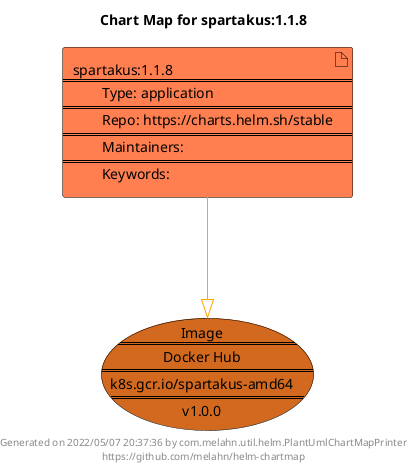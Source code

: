 @startuml
skinparam linetype ortho
skinparam backgroundColor white
skinparam usecaseBorderColor black
skinparam usecaseArrowColor LightSlateGray
skinparam artifactBorderColor black
skinparam artifactArrowColor LightSlateGray

title Chart Map for spartakus:1.1.8

'There is one referenced Helm Chart
artifact "spartakus:1.1.8\n====\n\tType: application\n====\n\tRepo: https://charts.helm.sh/stable\n====\n\tMaintainers: \n====\n\tKeywords: " as spartakus_1_1_8 #Coral

'There is one referenced Docker Image
usecase "Image\n====\nDocker Hub\n====\nk8s.gcr.io/spartakus-amd64\n====\nv1.0.0" as k8s_gcr_io_spartakus_amd64_v1_0_0 #Chocolate

'Chart Dependencies
spartakus_1_1_8--[#orange]-|>k8s_gcr_io_spartakus_amd64_v1_0_0

center footer Generated on 2022/05/07 20:37:36 by com.melahn.util.helm.PlantUmlChartMapPrinter\nhttps://github.com/melahn/helm-chartmap
@enduml
